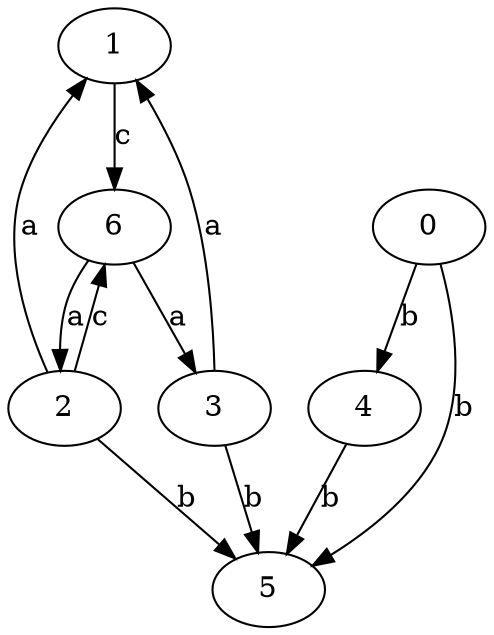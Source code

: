 strict digraph  {
1;
2;
3;
4;
5;
0;
6;
1 -> 6  [label=c];
2 -> 1  [label=a];
2 -> 5  [label=b];
2 -> 6  [label=c];
3 -> 1  [label=a];
3 -> 5  [label=b];
4 -> 5  [label=b];
0 -> 4  [label=b];
0 -> 5  [label=b];
6 -> 2  [label=a];
6 -> 3  [label=a];
}
